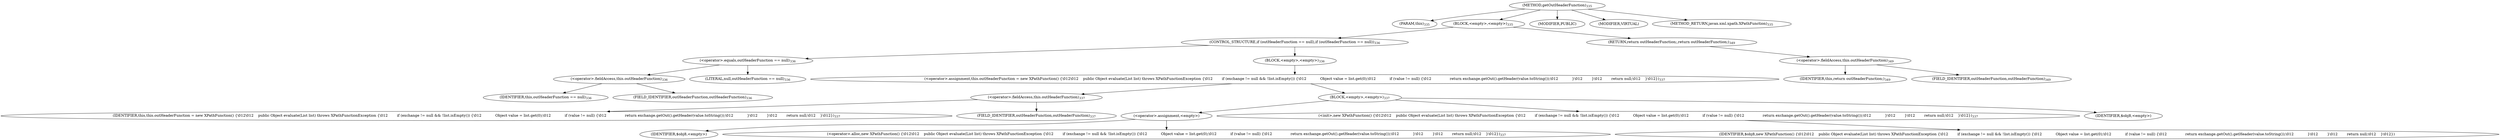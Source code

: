 digraph "getOutHeaderFunction" {  
"720" [label = <(METHOD,getOutHeaderFunction)<SUB>335</SUB>> ]
"721" [label = <(PARAM,this)<SUB>335</SUB>> ]
"722" [label = <(BLOCK,&lt;empty&gt;,&lt;empty&gt;)<SUB>335</SUB>> ]
"723" [label = <(CONTROL_STRUCTURE,if (outHeaderFunction == null),if (outHeaderFunction == null))<SUB>336</SUB>> ]
"724" [label = <(&lt;operator&gt;.equals,outHeaderFunction == null)<SUB>336</SUB>> ]
"725" [label = <(&lt;operator&gt;.fieldAccess,this.outHeaderFunction)<SUB>336</SUB>> ]
"726" [label = <(IDENTIFIER,this,outHeaderFunction == null)<SUB>336</SUB>> ]
"727" [label = <(FIELD_IDENTIFIER,outHeaderFunction,outHeaderFunction)<SUB>336</SUB>> ]
"728" [label = <(LITERAL,null,outHeaderFunction == null)<SUB>336</SUB>> ]
"729" [label = <(BLOCK,&lt;empty&gt;,&lt;empty&gt;)<SUB>336</SUB>> ]
"730" [label = <(&lt;operator&gt;.assignment,this.outHeaderFunction = new XPathFunction() {\012\012    public Object evaluate(List list) throws XPathFunctionException {\012        if (exchange != null &amp;&amp; !list.isEmpty()) {\012            Object value = list.get(0);\012            if (value != null) {\012                return exchange.getOut().getHeader(value.toString());\012            }\012        }\012        return null;\012    }\012})<SUB>337</SUB>> ]
"731" [label = <(&lt;operator&gt;.fieldAccess,this.outHeaderFunction)<SUB>337</SUB>> ]
"732" [label = <(IDENTIFIER,this,this.outHeaderFunction = new XPathFunction() {\012\012    public Object evaluate(List list) throws XPathFunctionException {\012        if (exchange != null &amp;&amp; !list.isEmpty()) {\012            Object value = list.get(0);\012            if (value != null) {\012                return exchange.getOut().getHeader(value.toString());\012            }\012        }\012        return null;\012    }\012})<SUB>337</SUB>> ]
"733" [label = <(FIELD_IDENTIFIER,outHeaderFunction,outHeaderFunction)<SUB>337</SUB>> ]
"734" [label = <(BLOCK,&lt;empty&gt;,&lt;empty&gt;)<SUB>337</SUB>> ]
"735" [label = <(&lt;operator&gt;.assignment,&lt;empty&gt;)> ]
"736" [label = <(IDENTIFIER,$obj8,&lt;empty&gt;)> ]
"737" [label = <(&lt;operator&gt;.alloc,new XPathFunction() {\012\012    public Object evaluate(List list) throws XPathFunctionException {\012        if (exchange != null &amp;&amp; !list.isEmpty()) {\012            Object value = list.get(0);\012            if (value != null) {\012                return exchange.getOut().getHeader(value.toString());\012            }\012        }\012        return null;\012    }\012})<SUB>337</SUB>> ]
"738" [label = <(&lt;init&gt;,new XPathFunction() {\012\012    public Object evaluate(List list) throws XPathFunctionException {\012        if (exchange != null &amp;&amp; !list.isEmpty()) {\012            Object value = list.get(0);\012            if (value != null) {\012                return exchange.getOut().getHeader(value.toString());\012            }\012        }\012        return null;\012    }\012})<SUB>337</SUB>> ]
"739" [label = <(IDENTIFIER,$obj8,new XPathFunction() {\012\012    public Object evaluate(List list) throws XPathFunctionException {\012        if (exchange != null &amp;&amp; !list.isEmpty()) {\012            Object value = list.get(0);\012            if (value != null) {\012                return exchange.getOut().getHeader(value.toString());\012            }\012        }\012        return null;\012    }\012})> ]
"740" [label = <(IDENTIFIER,$obj8,&lt;empty&gt;)> ]
"741" [label = <(RETURN,return outHeaderFunction;,return outHeaderFunction;)<SUB>349</SUB>> ]
"742" [label = <(&lt;operator&gt;.fieldAccess,this.outHeaderFunction)<SUB>349</SUB>> ]
"743" [label = <(IDENTIFIER,this,return outHeaderFunction;)<SUB>349</SUB>> ]
"744" [label = <(FIELD_IDENTIFIER,outHeaderFunction,outHeaderFunction)<SUB>349</SUB>> ]
"745" [label = <(MODIFIER,PUBLIC)> ]
"746" [label = <(MODIFIER,VIRTUAL)> ]
"747" [label = <(METHOD_RETURN,javax.xml.xpath.XPathFunction)<SUB>335</SUB>> ]
  "720" -> "721" 
  "720" -> "722" 
  "720" -> "745" 
  "720" -> "746" 
  "720" -> "747" 
  "722" -> "723" 
  "722" -> "741" 
  "723" -> "724" 
  "723" -> "729" 
  "724" -> "725" 
  "724" -> "728" 
  "725" -> "726" 
  "725" -> "727" 
  "729" -> "730" 
  "730" -> "731" 
  "730" -> "734" 
  "731" -> "732" 
  "731" -> "733" 
  "734" -> "735" 
  "734" -> "738" 
  "734" -> "740" 
  "735" -> "736" 
  "735" -> "737" 
  "738" -> "739" 
  "741" -> "742" 
  "742" -> "743" 
  "742" -> "744" 
}
